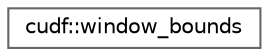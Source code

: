 digraph "类继承关系图"
{
 // LATEX_PDF_SIZE
  bgcolor="transparent";
  edge [fontname=Helvetica,fontsize=10,labelfontname=Helvetica,labelfontsize=10];
  node [fontname=Helvetica,fontsize=10,shape=box,height=0.2,width=0.4];
  rankdir="LR";
  Node0 [id="Node000000",label="cudf::window_bounds",height=0.2,width=0.4,color="grey40", fillcolor="white", style="filled",URL="$structcudf_1_1window__bounds.html",tooltip="Abstraction for window boundary sizes"];
}
